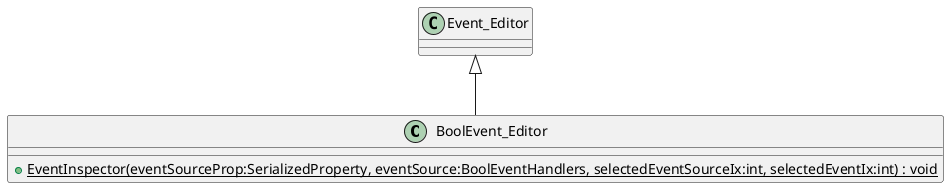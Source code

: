 @startuml
class BoolEvent_Editor {
    + {static} EventInspector(eventSourceProp:SerializedProperty, eventSource:BoolEventHandlers, selectedEventSourceIx:int, selectedEventIx:int) : void
}
Event_Editor <|-- BoolEvent_Editor
@enduml
